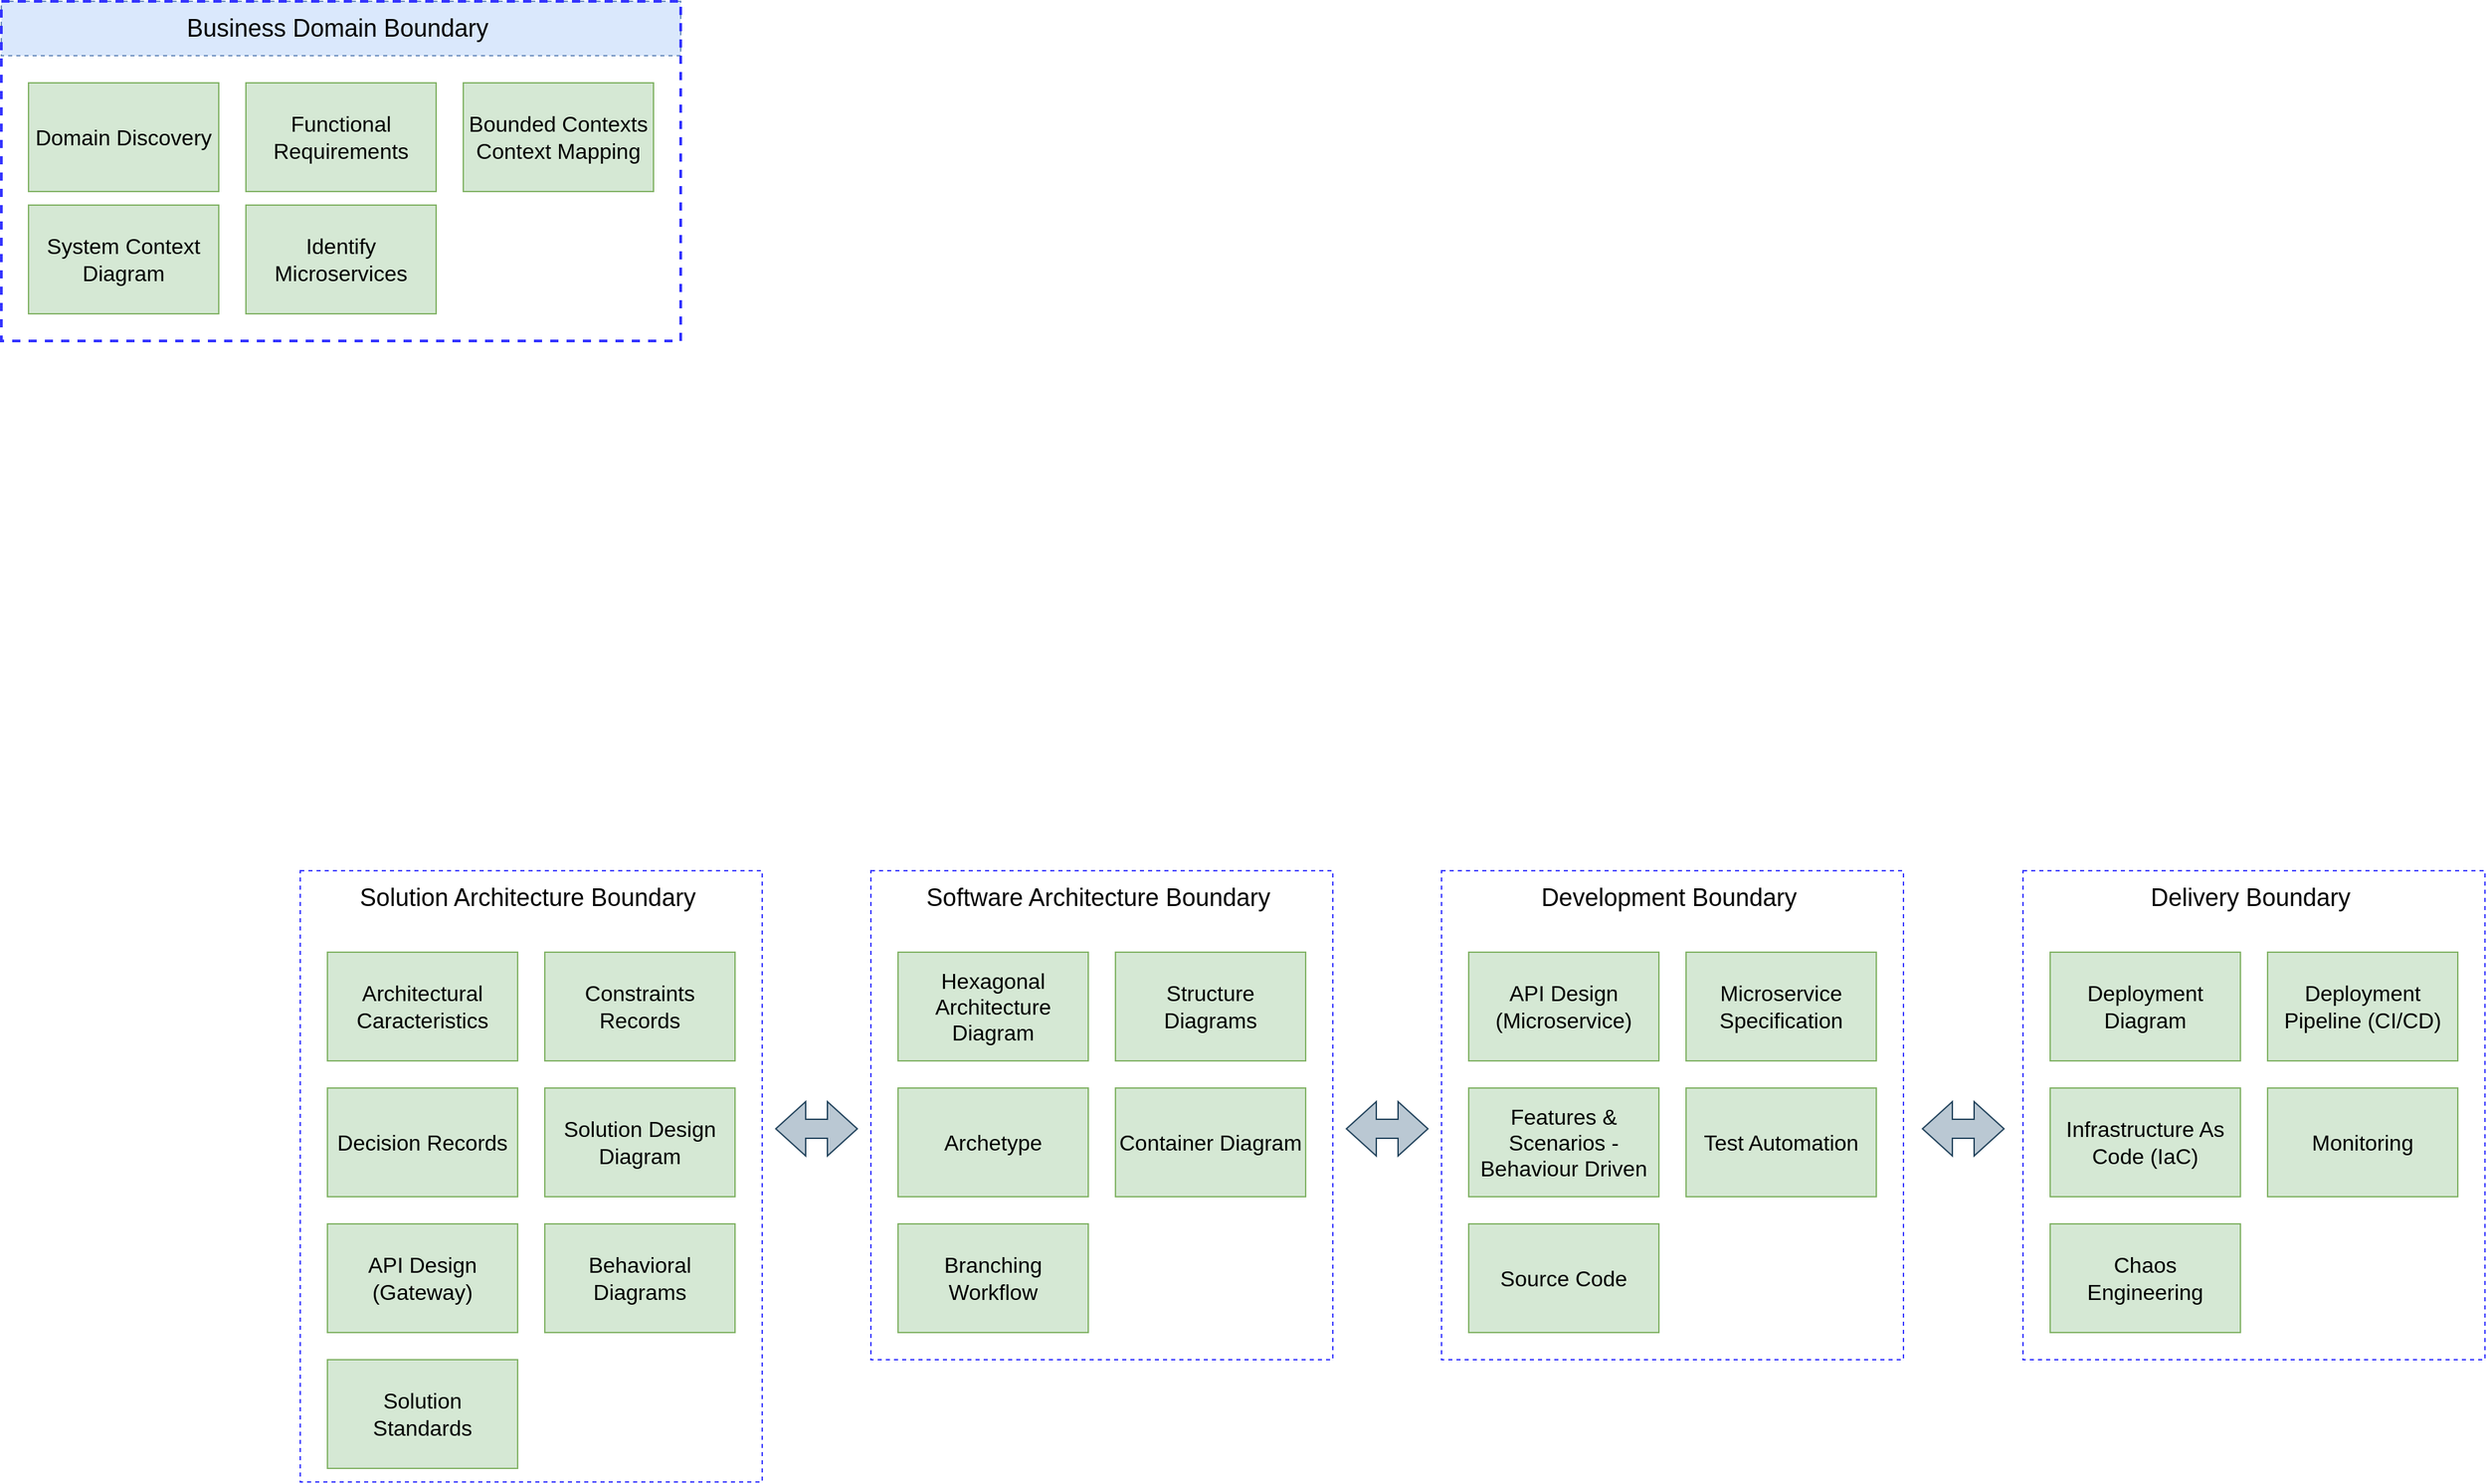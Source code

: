 <mxfile version="14.4.2" type="device"><diagram id="Oz1pxEKi8darIY-afutS" name="Página-1"><mxGraphModel dx="1038" dy="607" grid="1" gridSize="10" guides="1" tooltips="1" connect="1" arrows="1" fold="1" page="1" pageScale="1" pageWidth="827" pageHeight="1169" math="0" shadow="0"><root><mxCell id="0"/><mxCell id="1" parent="0"/><mxCell id="F41YS3nfuwHjWBvIlTRY-3" value="&lt;div&gt;&lt;font style=&quot;font-size: 18px&quot;&gt;Business Domain Boundary&amp;nbsp;&lt;/font&gt;&lt;/div&gt;" style="text;html=1;strokeColor=#6c8ebf;fillColor=#dae8fc;align=center;verticalAlign=middle;whiteSpace=wrap;rounded=0;dashed=1;" vertex="1" parent="1"><mxGeometry x="30" y="40" width="500" height="40" as="geometry"/></mxCell><mxCell id="F41YS3nfuwHjWBvIlTRY-1" value="" style="rounded=0;whiteSpace=wrap;html=1;dashed=1;fillColor=none;strokeColor=#3333FF;strokeWidth=2;" vertex="1" parent="1"><mxGeometry x="30" y="40" width="500" height="250" as="geometry"/></mxCell><mxCell id="v-x4CfVWVhVUCC3SoPK2-30" value="" style="rounded=0;whiteSpace=wrap;html=1;dashed=1;fillColor=none;strokeColor=#3333FF;" parent="1" vertex="1"><mxGeometry x="670" y="680" width="340" height="360" as="geometry"/></mxCell><mxCell id="v-x4CfVWVhVUCC3SoPK2-2" value="&lt;span style=&quot;font-size: 16px&quot;&gt;Domain Discovery&lt;/span&gt;" style="rounded=0;whiteSpace=wrap;html=1;fillColor=#d5e8d4;strokeColor=#82b366;" parent="1" vertex="1"><mxGeometry x="50" y="100" width="140" height="80" as="geometry"/></mxCell><mxCell id="v-x4CfVWVhVUCC3SoPK2-4" value="&lt;span style=&quot;font-size: 16px&quot;&gt;Functional Requirements&lt;/span&gt;" style="rounded=0;whiteSpace=wrap;html=1;fillColor=#d5e8d4;strokeColor=#82b366;" parent="1" vertex="1"><mxGeometry x="210" y="100" width="140" height="80" as="geometry"/></mxCell><mxCell id="v-x4CfVWVhVUCC3SoPK2-5" value="&lt;span style=&quot;font-size: 16px&quot;&gt;Bounded Contexts&lt;br&gt;Context Mapping&lt;/span&gt;" style="rounded=0;whiteSpace=wrap;html=1;fillColor=#d5e8d4;strokeColor=#82b366;" parent="1" vertex="1"><mxGeometry x="370" y="100" width="140" height="80" as="geometry"/></mxCell><mxCell id="v-x4CfVWVhVUCC3SoPK2-6" value="&lt;span style=&quot;font-size: 16px&quot;&gt;Identify Microservices&lt;/span&gt;" style="rounded=0;whiteSpace=wrap;html=1;fillColor=#d5e8d4;strokeColor=#82b366;" parent="1" vertex="1"><mxGeometry x="210" y="190" width="140" height="80" as="geometry"/></mxCell><mxCell id="v-x4CfVWVhVUCC3SoPK2-7" value="&lt;span style=&quot;font-size: 16px&quot;&gt;System Context Diagram&lt;/span&gt;" style="rounded=0;whiteSpace=wrap;html=1;fillColor=#d5e8d4;strokeColor=#82b366;" parent="1" vertex="1"><mxGeometry x="50" y="190" width="140" height="80" as="geometry"/></mxCell><mxCell id="v-x4CfVWVhVUCC3SoPK2-16" value="" style="rounded=0;whiteSpace=wrap;html=1;dashed=1;fillColor=none;strokeColor=#3333FF;" parent="1" vertex="1"><mxGeometry x="250" y="680" width="340" height="450" as="geometry"/></mxCell><mxCell id="v-x4CfVWVhVUCC3SoPK2-17" value="&lt;span style=&quot;font-size: 16px&quot;&gt;Architectural Caracteristics&lt;/span&gt;" style="rounded=0;whiteSpace=wrap;html=1;fillColor=#d5e8d4;strokeColor=#82b366;" parent="1" vertex="1"><mxGeometry x="270" y="740" width="140" height="80" as="geometry"/></mxCell><mxCell id="v-x4CfVWVhVUCC3SoPK2-18" value="&lt;div&gt;&lt;font style=&quot;font-size: 18px&quot;&gt;Solution Architecture Boundary&amp;nbsp;&lt;/font&gt;&lt;/div&gt;" style="text;html=1;strokeColor=none;fillColor=none;align=center;verticalAlign=middle;whiteSpace=wrap;rounded=0;dashed=1;" parent="1" vertex="1"><mxGeometry x="290" y="680" width="260" height="40" as="geometry"/></mxCell><mxCell id="v-x4CfVWVhVUCC3SoPK2-19" value="&lt;span style=&quot;font-size: 16px&quot;&gt;Constraints Records&lt;/span&gt;" style="rounded=0;whiteSpace=wrap;html=1;fillColor=#d5e8d4;strokeColor=#82b366;" parent="1" vertex="1"><mxGeometry x="430" y="740" width="140" height="80" as="geometry"/></mxCell><mxCell id="v-x4CfVWVhVUCC3SoPK2-20" value="&lt;span style=&quot;font-size: 16px&quot;&gt;Decision Records&lt;/span&gt;" style="rounded=0;whiteSpace=wrap;html=1;fillColor=#d5e8d4;strokeColor=#82b366;" parent="1" vertex="1"><mxGeometry x="270" y="840" width="140" height="80" as="geometry"/></mxCell><mxCell id="v-x4CfVWVhVUCC3SoPK2-21" value="&lt;span style=&quot;font-size: 16px&quot;&gt;Solution Design Diagram&lt;/span&gt;" style="rounded=0;whiteSpace=wrap;html=1;fillColor=#d5e8d4;strokeColor=#82b366;" parent="1" vertex="1"><mxGeometry x="430" y="840" width="140" height="80" as="geometry"/></mxCell><mxCell id="v-x4CfVWVhVUCC3SoPK2-22" value="&lt;span style=&quot;font-size: 16px&quot;&gt;Container Diagram&lt;/span&gt;" style="rounded=0;whiteSpace=wrap;html=1;fillColor=#d5e8d4;strokeColor=#82b366;" parent="1" vertex="1"><mxGeometry x="850" y="840" width="140" height="80" as="geometry"/></mxCell><mxCell id="v-x4CfVWVhVUCC3SoPK2-23" value="&lt;span style=&quot;font-size: 16px&quot;&gt;Behavioral Diagrams&lt;/span&gt;" style="rounded=0;whiteSpace=wrap;html=1;fillColor=#d5e8d4;strokeColor=#82b366;" parent="1" vertex="1"><mxGeometry x="430" y="940" width="140" height="80" as="geometry"/></mxCell><mxCell id="v-x4CfVWVhVUCC3SoPK2-24" value="&lt;span style=&quot;font-size: 16px&quot;&gt;Structure&lt;br&gt;Diagrams&lt;/span&gt;" style="rounded=0;whiteSpace=wrap;html=1;fillColor=#d5e8d4;strokeColor=#82b366;" parent="1" vertex="1"><mxGeometry x="850" y="740" width="140" height="80" as="geometry"/></mxCell><mxCell id="v-x4CfVWVhVUCC3SoPK2-25" value="&lt;span style=&quot;font-size: 16px&quot;&gt;API Design (Gateway)&lt;/span&gt;" style="rounded=0;whiteSpace=wrap;html=1;fillColor=#d5e8d4;strokeColor=#82b366;" parent="1" vertex="1"><mxGeometry x="270" y="940" width="140" height="80" as="geometry"/></mxCell><mxCell id="v-x4CfVWVhVUCC3SoPK2-31" value="&lt;span style=&quot;font-size: 16px&quot;&gt;Hexagonal Architecture Diagram&lt;/span&gt;" style="rounded=0;whiteSpace=wrap;html=1;fillColor=#d5e8d4;strokeColor=#82b366;" parent="1" vertex="1"><mxGeometry x="690" y="740" width="140" height="80" as="geometry"/></mxCell><mxCell id="v-x4CfVWVhVUCC3SoPK2-32" value="&lt;span style=&quot;font-size: 18px&quot;&gt;Software Architecture Boundary&amp;nbsp;&lt;/span&gt;" style="text;html=1;strokeColor=none;fillColor=none;align=center;verticalAlign=middle;whiteSpace=wrap;rounded=0;dashed=1;" parent="1" vertex="1"><mxGeometry x="690" y="680" width="300" height="40" as="geometry"/></mxCell><mxCell id="v-x4CfVWVhVUCC3SoPK2-33" value="&lt;span style=&quot;font-size: 16px&quot;&gt;Solution&lt;br&gt;Standards&lt;/span&gt;" style="rounded=0;whiteSpace=wrap;html=1;fillColor=#d5e8d4;strokeColor=#82b366;" parent="1" vertex="1"><mxGeometry x="270" y="1040" width="140" height="80" as="geometry"/></mxCell><mxCell id="v-x4CfVWVhVUCC3SoPK2-34" value="&lt;span style=&quot;font-size: 16px&quot;&gt;Archetype&lt;/span&gt;" style="rounded=0;whiteSpace=wrap;html=1;fillColor=#d5e8d4;strokeColor=#82b366;" parent="1" vertex="1"><mxGeometry x="690" y="840" width="140" height="80" as="geometry"/></mxCell><mxCell id="v-x4CfVWVhVUCC3SoPK2-35" value="&lt;span style=&quot;font-size: 16px&quot;&gt;Branching Workflow&lt;/span&gt;" style="rounded=0;whiteSpace=wrap;html=1;fillColor=#d5e8d4;strokeColor=#82b366;" parent="1" vertex="1"><mxGeometry x="690" y="940" width="140" height="80" as="geometry"/></mxCell><mxCell id="v-x4CfVWVhVUCC3SoPK2-37" value="" style="rounded=0;whiteSpace=wrap;html=1;dashed=1;fillColor=none;strokeColor=#3333FF;" parent="1" vertex="1"><mxGeometry x="1090" y="680" width="340" height="360" as="geometry"/></mxCell><mxCell id="v-x4CfVWVhVUCC3SoPK2-38" value="&lt;span style=&quot;font-size: 16px&quot;&gt;API Design (Microservice)&lt;/span&gt;" style="rounded=0;whiteSpace=wrap;html=1;fillColor=#d5e8d4;strokeColor=#82b366;" parent="1" vertex="1"><mxGeometry x="1110" y="740" width="140" height="80" as="geometry"/></mxCell><mxCell id="v-x4CfVWVhVUCC3SoPK2-39" value="&lt;span style=&quot;font-size: 18px&quot;&gt;Development&amp;nbsp;Boundary&amp;nbsp;&lt;/span&gt;" style="text;html=1;strokeColor=none;fillColor=none;align=center;verticalAlign=middle;whiteSpace=wrap;rounded=0;dashed=1;" parent="1" vertex="1"><mxGeometry x="1110" y="680" width="300" height="40" as="geometry"/></mxCell><mxCell id="v-x4CfVWVhVUCC3SoPK2-40" value="&lt;span style=&quot;font-size: 16px&quot;&gt;Microservice&lt;/span&gt;&lt;br&gt;&lt;span style=&quot;font-size: 16px&quot;&gt;Specification&lt;/span&gt;" style="rounded=0;whiteSpace=wrap;html=1;fillColor=#d5e8d4;strokeColor=#82b366;" parent="1" vertex="1"><mxGeometry x="1270" y="740" width="140" height="80" as="geometry"/></mxCell><mxCell id="v-x4CfVWVhVUCC3SoPK2-41" value="&lt;span style=&quot;font-size: 16px&quot;&gt;Features &amp;amp; Scenarios - Behaviour Driven&lt;/span&gt;" style="rounded=0;whiteSpace=wrap;html=1;fillColor=#d5e8d4;strokeColor=#82b366;" parent="1" vertex="1"><mxGeometry x="1110" y="840" width="140" height="80" as="geometry"/></mxCell><mxCell id="v-x4CfVWVhVUCC3SoPK2-42" value="&lt;span style=&quot;font-size: 16px&quot;&gt;Test Automation&lt;/span&gt;" style="rounded=0;whiteSpace=wrap;html=1;fillColor=#d5e8d4;strokeColor=#82b366;" parent="1" vertex="1"><mxGeometry x="1270" y="840" width="140" height="80" as="geometry"/></mxCell><mxCell id="v-x4CfVWVhVUCC3SoPK2-43" value="&lt;span style=&quot;font-size: 16px&quot;&gt;Source Code&lt;/span&gt;" style="rounded=0;whiteSpace=wrap;html=1;fillColor=#d5e8d4;strokeColor=#82b366;" parent="1" vertex="1"><mxGeometry x="1110" y="940" width="140" height="80" as="geometry"/></mxCell><mxCell id="v-x4CfVWVhVUCC3SoPK2-44" value="" style="rounded=0;whiteSpace=wrap;html=1;dashed=1;fillColor=none;strokeColor=#3333FF;" parent="1" vertex="1"><mxGeometry x="1518" y="680" width="340" height="360" as="geometry"/></mxCell><mxCell id="v-x4CfVWVhVUCC3SoPK2-45" value="&lt;span style=&quot;font-size: 16px&quot;&gt;Deployment Diagram&lt;/span&gt;" style="rounded=0;whiteSpace=wrap;html=1;fillColor=#d5e8d4;strokeColor=#82b366;" parent="1" vertex="1"><mxGeometry x="1538" y="740" width="140" height="80" as="geometry"/></mxCell><mxCell id="v-x4CfVWVhVUCC3SoPK2-46" value="&lt;span style=&quot;font-size: 18px&quot;&gt;Delivery Boundary&amp;nbsp;&lt;/span&gt;" style="text;html=1;strokeColor=none;fillColor=none;align=center;verticalAlign=middle;whiteSpace=wrap;rounded=0;dashed=1;" parent="1" vertex="1"><mxGeometry x="1538" y="680" width="300" height="40" as="geometry"/></mxCell><mxCell id="v-x4CfVWVhVUCC3SoPK2-47" value="&lt;span style=&quot;font-size: 16px&quot;&gt;Deployment Pipeline (CI/CD)&lt;/span&gt;" style="rounded=0;whiteSpace=wrap;html=1;fillColor=#d5e8d4;strokeColor=#82b366;" parent="1" vertex="1"><mxGeometry x="1698" y="740" width="140" height="80" as="geometry"/></mxCell><mxCell id="v-x4CfVWVhVUCC3SoPK2-48" value="&lt;span style=&quot;font-size: 16px&quot;&gt;Infrastructure As Code (IaC)&lt;/span&gt;" style="rounded=0;whiteSpace=wrap;html=1;fillColor=#d5e8d4;strokeColor=#82b366;" parent="1" vertex="1"><mxGeometry x="1538" y="840" width="140" height="80" as="geometry"/></mxCell><mxCell id="v-x4CfVWVhVUCC3SoPK2-49" value="&lt;span style=&quot;font-size: 16px&quot;&gt;Monitoring&lt;/span&gt;" style="rounded=0;whiteSpace=wrap;html=1;fillColor=#d5e8d4;strokeColor=#82b366;" parent="1" vertex="1"><mxGeometry x="1698" y="840" width="140" height="80" as="geometry"/></mxCell><mxCell id="v-x4CfVWVhVUCC3SoPK2-50" value="&lt;span style=&quot;font-size: 16px&quot;&gt;Chaos &lt;br&gt;Engineering&lt;/span&gt;" style="rounded=0;whiteSpace=wrap;html=1;fillColor=#d5e8d4;strokeColor=#82b366;" parent="1" vertex="1"><mxGeometry x="1538" y="940" width="140" height="80" as="geometry"/></mxCell><mxCell id="v-x4CfVWVhVUCC3SoPK2-52" value="" style="html=1;shadow=0;dashed=0;align=center;verticalAlign=middle;shape=mxgraph.arrows2.twoWayArrow;dy=0.65;dx=22;fillColor=#bac8d3;strokeColor=#23445d;" parent="1" vertex="1"><mxGeometry x="600" y="850" width="60" height="40" as="geometry"/></mxCell><mxCell id="v-x4CfVWVhVUCC3SoPK2-53" value="" style="html=1;shadow=0;dashed=0;align=center;verticalAlign=middle;shape=mxgraph.arrows2.twoWayArrow;dy=0.65;dx=22;fillColor=#bac8d3;strokeColor=#23445d;" parent="1" vertex="1"><mxGeometry x="1020" y="850" width="60" height="40" as="geometry"/></mxCell><mxCell id="v-x4CfVWVhVUCC3SoPK2-54" value="" style="html=1;shadow=0;dashed=0;align=center;verticalAlign=middle;shape=mxgraph.arrows2.twoWayArrow;dy=0.65;dx=22;fillColor=#bac8d3;strokeColor=#23445d;" parent="1" vertex="1"><mxGeometry x="1444" y="850" width="60" height="40" as="geometry"/></mxCell></root></mxGraphModel></diagram></mxfile>